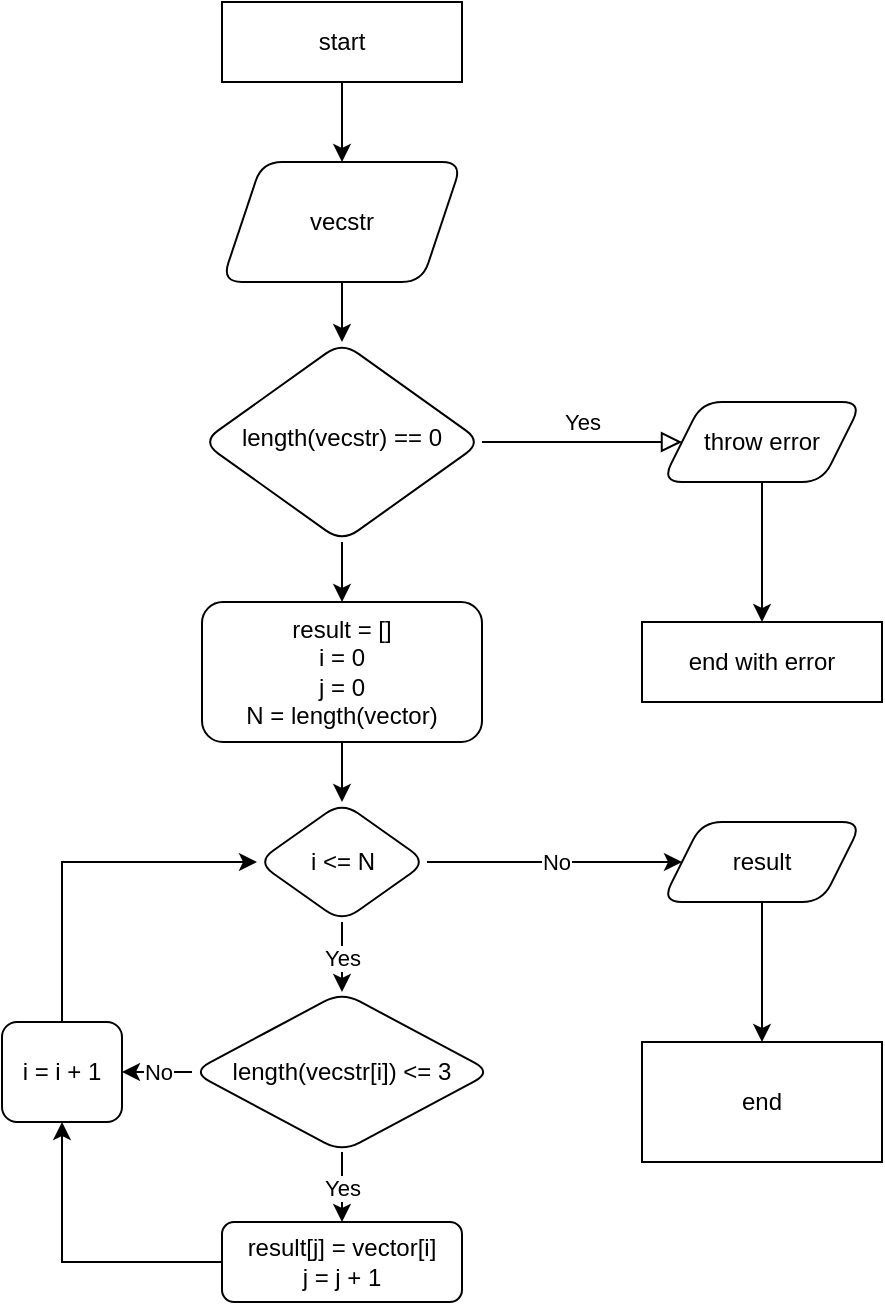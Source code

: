 <mxfile version="21.1.1" type="device">
  <diagram id="C5RBs43oDa-KdzZeNtuy" name="Page-1">
    <mxGraphModel dx="780" dy="456" grid="1" gridSize="10" guides="1" tooltips="1" connect="1" arrows="1" fold="1" page="1" pageScale="1" pageWidth="827" pageHeight="1169" math="0" shadow="0">
      <root>
        <mxCell id="WIyWlLk6GJQsqaUBKTNV-0" />
        <mxCell id="WIyWlLk6GJQsqaUBKTNV-1" parent="WIyWlLk6GJQsqaUBKTNV-0" />
        <mxCell id="GNfCm4uivmjpLTQ57kDt-2" value="" style="edgeStyle=orthogonalEdgeStyle;rounded=0;orthogonalLoop=1;jettySize=auto;html=1;" edge="1" parent="WIyWlLk6GJQsqaUBKTNV-1" source="WIyWlLk6GJQsqaUBKTNV-3" target="GNfCm4uivmjpLTQ57kDt-0">
          <mxGeometry relative="1" as="geometry" />
        </mxCell>
        <mxCell id="WIyWlLk6GJQsqaUBKTNV-3" value="start" style="rounded=0;whiteSpace=wrap;html=1;fontSize=12;glass=0;strokeWidth=1;shadow=0;" parent="WIyWlLk6GJQsqaUBKTNV-1" vertex="1">
          <mxGeometry x="170" y="10" width="120" height="40" as="geometry" />
        </mxCell>
        <mxCell id="WIyWlLk6GJQsqaUBKTNV-5" value="Yes" style="edgeStyle=orthogonalEdgeStyle;rounded=0;html=1;jettySize=auto;orthogonalLoop=1;fontSize=11;endArrow=block;endFill=0;endSize=8;strokeWidth=1;shadow=0;labelBackgroundColor=none;entryX=0;entryY=0.5;entryDx=0;entryDy=0;" parent="WIyWlLk6GJQsqaUBKTNV-1" source="WIyWlLk6GJQsqaUBKTNV-6" target="GNfCm4uivmjpLTQ57kDt-21" edge="1">
          <mxGeometry y="10" relative="1" as="geometry">
            <mxPoint as="offset" />
            <mxPoint x="350" y="230" as="targetPoint" />
          </mxGeometry>
        </mxCell>
        <mxCell id="GNfCm4uivmjpLTQ57kDt-4" value="" style="edgeStyle=orthogonalEdgeStyle;rounded=0;orthogonalLoop=1;jettySize=auto;html=1;" edge="1" parent="WIyWlLk6GJQsqaUBKTNV-1" source="WIyWlLk6GJQsqaUBKTNV-6" target="GNfCm4uivmjpLTQ57kDt-3">
          <mxGeometry relative="1" as="geometry" />
        </mxCell>
        <mxCell id="WIyWlLk6GJQsqaUBKTNV-6" value="length(vecstr) == 0" style="rhombus;whiteSpace=wrap;html=1;shadow=0;fontFamily=Helvetica;fontSize=12;align=center;strokeWidth=1;spacing=6;spacingTop=-4;rounded=1;" parent="WIyWlLk6GJQsqaUBKTNV-1" vertex="1">
          <mxGeometry x="160" y="180" width="140" height="100" as="geometry" />
        </mxCell>
        <mxCell id="WIyWlLk6GJQsqaUBKTNV-7" value="end with error" style="rounded=0;whiteSpace=wrap;html=1;fontSize=12;glass=0;strokeWidth=1;shadow=0;" parent="WIyWlLk6GJQsqaUBKTNV-1" vertex="1">
          <mxGeometry x="380" y="320" width="120" height="40" as="geometry" />
        </mxCell>
        <mxCell id="GNfCm4uivmjpLTQ57kDt-1" value="" style="edgeStyle=orthogonalEdgeStyle;rounded=0;orthogonalLoop=1;jettySize=auto;html=1;" edge="1" parent="WIyWlLk6GJQsqaUBKTNV-1" source="GNfCm4uivmjpLTQ57kDt-0" target="WIyWlLk6GJQsqaUBKTNV-6">
          <mxGeometry relative="1" as="geometry" />
        </mxCell>
        <mxCell id="GNfCm4uivmjpLTQ57kDt-0" value="vecstr" style="shape=parallelogram;perimeter=parallelogramPerimeter;whiteSpace=wrap;html=1;fixedSize=1;rounded=1;" vertex="1" parent="WIyWlLk6GJQsqaUBKTNV-1">
          <mxGeometry x="170" y="90" width="120" height="60" as="geometry" />
        </mxCell>
        <mxCell id="GNfCm4uivmjpLTQ57kDt-6" value="" style="edgeStyle=orthogonalEdgeStyle;rounded=0;orthogonalLoop=1;jettySize=auto;html=1;" edge="1" parent="WIyWlLk6GJQsqaUBKTNV-1" source="GNfCm4uivmjpLTQ57kDt-3" target="GNfCm4uivmjpLTQ57kDt-5">
          <mxGeometry relative="1" as="geometry" />
        </mxCell>
        <mxCell id="GNfCm4uivmjpLTQ57kDt-3" value="result = []&lt;br&gt;i = 0&lt;br&gt;j = 0&lt;br&gt;N = length(vector)" style="rounded=1;whiteSpace=wrap;html=1;fontSize=12;glass=0;strokeWidth=1;shadow=0;" vertex="1" parent="WIyWlLk6GJQsqaUBKTNV-1">
          <mxGeometry x="160" y="310" width="140" height="70" as="geometry" />
        </mxCell>
        <mxCell id="GNfCm4uivmjpLTQ57kDt-8" value="Yes" style="edgeStyle=orthogonalEdgeStyle;rounded=0;orthogonalLoop=1;jettySize=auto;html=1;" edge="1" parent="WIyWlLk6GJQsqaUBKTNV-1" source="GNfCm4uivmjpLTQ57kDt-5" target="GNfCm4uivmjpLTQ57kDt-7">
          <mxGeometry relative="1" as="geometry" />
        </mxCell>
        <mxCell id="GNfCm4uivmjpLTQ57kDt-18" value="No" style="edgeStyle=orthogonalEdgeStyle;rounded=0;orthogonalLoop=1;jettySize=auto;html=1;" edge="1" parent="WIyWlLk6GJQsqaUBKTNV-1" source="GNfCm4uivmjpLTQ57kDt-5" target="GNfCm4uivmjpLTQ57kDt-17">
          <mxGeometry relative="1" as="geometry" />
        </mxCell>
        <mxCell id="GNfCm4uivmjpLTQ57kDt-5" value="i &amp;lt;= N" style="rhombus;whiteSpace=wrap;html=1;rounded=1;glass=0;strokeWidth=1;shadow=0;" vertex="1" parent="WIyWlLk6GJQsqaUBKTNV-1">
          <mxGeometry x="187.5" y="410" width="85" height="60" as="geometry" />
        </mxCell>
        <mxCell id="GNfCm4uivmjpLTQ57kDt-10" value="Yes" style="edgeStyle=orthogonalEdgeStyle;rounded=0;orthogonalLoop=1;jettySize=auto;html=1;" edge="1" parent="WIyWlLk6GJQsqaUBKTNV-1" source="GNfCm4uivmjpLTQ57kDt-7" target="GNfCm4uivmjpLTQ57kDt-9">
          <mxGeometry relative="1" as="geometry" />
        </mxCell>
        <mxCell id="GNfCm4uivmjpLTQ57kDt-12" value="No" style="edgeStyle=orthogonalEdgeStyle;rounded=0;orthogonalLoop=1;jettySize=auto;html=1;" edge="1" parent="WIyWlLk6GJQsqaUBKTNV-1" source="GNfCm4uivmjpLTQ57kDt-7" target="GNfCm4uivmjpLTQ57kDt-11">
          <mxGeometry relative="1" as="geometry" />
        </mxCell>
        <mxCell id="GNfCm4uivmjpLTQ57kDt-7" value="length(vecstr[i]) &amp;lt;= 3" style="rhombus;whiteSpace=wrap;html=1;rounded=1;glass=0;strokeWidth=1;shadow=0;" vertex="1" parent="WIyWlLk6GJQsqaUBKTNV-1">
          <mxGeometry x="155" y="505" width="150" height="80" as="geometry" />
        </mxCell>
        <mxCell id="GNfCm4uivmjpLTQ57kDt-14" value="" style="edgeStyle=orthogonalEdgeStyle;rounded=0;orthogonalLoop=1;jettySize=auto;html=1;entryX=0.5;entryY=1;entryDx=0;entryDy=0;" edge="1" parent="WIyWlLk6GJQsqaUBKTNV-1" source="GNfCm4uivmjpLTQ57kDt-9" target="GNfCm4uivmjpLTQ57kDt-11">
          <mxGeometry relative="1" as="geometry">
            <mxPoint x="90" y="710" as="targetPoint" />
          </mxGeometry>
        </mxCell>
        <mxCell id="GNfCm4uivmjpLTQ57kDt-9" value="result[j] = vector[i]&lt;br&gt;j = j + 1" style="whiteSpace=wrap;html=1;rounded=1;glass=0;strokeWidth=1;shadow=0;" vertex="1" parent="WIyWlLk6GJQsqaUBKTNV-1">
          <mxGeometry x="170" y="620" width="120" height="40" as="geometry" />
        </mxCell>
        <mxCell id="GNfCm4uivmjpLTQ57kDt-16" value="" style="edgeStyle=orthogonalEdgeStyle;rounded=0;orthogonalLoop=1;jettySize=auto;html=1;entryX=0;entryY=0.5;entryDx=0;entryDy=0;exitX=0.5;exitY=0;exitDx=0;exitDy=0;" edge="1" parent="WIyWlLk6GJQsqaUBKTNV-1" source="GNfCm4uivmjpLTQ57kDt-11" target="GNfCm4uivmjpLTQ57kDt-5">
          <mxGeometry relative="1" as="geometry">
            <mxPoint x="50" y="480" as="targetPoint" />
          </mxGeometry>
        </mxCell>
        <mxCell id="GNfCm4uivmjpLTQ57kDt-11" value="i = i + 1" style="whiteSpace=wrap;html=1;rounded=1;glass=0;strokeWidth=1;shadow=0;" vertex="1" parent="WIyWlLk6GJQsqaUBKTNV-1">
          <mxGeometry x="60" y="520" width="60" height="50" as="geometry" />
        </mxCell>
        <mxCell id="GNfCm4uivmjpLTQ57kDt-20" value="" style="edgeStyle=orthogonalEdgeStyle;rounded=0;orthogonalLoop=1;jettySize=auto;html=1;" edge="1" parent="WIyWlLk6GJQsqaUBKTNV-1" source="GNfCm4uivmjpLTQ57kDt-17" target="GNfCm4uivmjpLTQ57kDt-19">
          <mxGeometry relative="1" as="geometry" />
        </mxCell>
        <mxCell id="GNfCm4uivmjpLTQ57kDt-17" value="result" style="shape=parallelogram;perimeter=parallelogramPerimeter;whiteSpace=wrap;html=1;fixedSize=1;rounded=1;glass=0;strokeWidth=1;shadow=0;" vertex="1" parent="WIyWlLk6GJQsqaUBKTNV-1">
          <mxGeometry x="390" y="420" width="100" height="40" as="geometry" />
        </mxCell>
        <mxCell id="GNfCm4uivmjpLTQ57kDt-19" value="end" style="whiteSpace=wrap;html=1;rounded=0;glass=0;strokeWidth=1;shadow=0;" vertex="1" parent="WIyWlLk6GJQsqaUBKTNV-1">
          <mxGeometry x="380" y="530" width="120" height="60" as="geometry" />
        </mxCell>
        <mxCell id="GNfCm4uivmjpLTQ57kDt-22" value="" style="edgeStyle=orthogonalEdgeStyle;rounded=0;orthogonalLoop=1;jettySize=auto;html=1;" edge="1" parent="WIyWlLk6GJQsqaUBKTNV-1" source="GNfCm4uivmjpLTQ57kDt-21" target="WIyWlLk6GJQsqaUBKTNV-7">
          <mxGeometry relative="1" as="geometry" />
        </mxCell>
        <mxCell id="GNfCm4uivmjpLTQ57kDt-21" value="throw error" style="shape=parallelogram;perimeter=parallelogramPerimeter;whiteSpace=wrap;html=1;fixedSize=1;rounded=1;glass=0;strokeWidth=1;shadow=0;" vertex="1" parent="WIyWlLk6GJQsqaUBKTNV-1">
          <mxGeometry x="390" y="210" width="100" height="40" as="geometry" />
        </mxCell>
      </root>
    </mxGraphModel>
  </diagram>
</mxfile>
